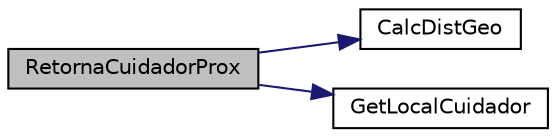 digraph "RetornaCuidadorProx"
{
 // LATEX_PDF_SIZE
  edge [fontname="Helvetica",fontsize="10",labelfontname="Helvetica",labelfontsize="10"];
  node [fontname="Helvetica",fontsize="10",shape=record];
  rankdir="LR";
  Node1 [label="RetornaCuidadorProx",height=0.2,width=0.4,color="black", fillcolor="grey75", style="filled", fontcolor="black",tooltip="Retorna o cuidador mais proximo do ponto de referencia entre os presentes na lista."];
  Node1 -> Node2 [color="midnightblue",fontsize="10",style="solid"];
  Node2 [label="CalcDistGeo",height=0.2,width=0.4,color="black", fillcolor="white", style="filled",URL="$geoloc_8h.html#a58b31cb21ffe9fe839d9c2e0f69772a8",tooltip="Calcula a distancia entre duas localizacoes Retornando um double resultante do calculo."];
  Node1 -> Node3 [color="midnightblue",fontsize="10",style="solid"];
  Node3 [label="GetLocalCuidador",height=0.2,width=0.4,color="black", fillcolor="white", style="filled",URL="$cuidador_8h.html#a0b02209f82186c9bd84ca27c3c01b58e",tooltip="Retorna o Local (de tipo Geoloc) do objeto Cuidador."];
}
